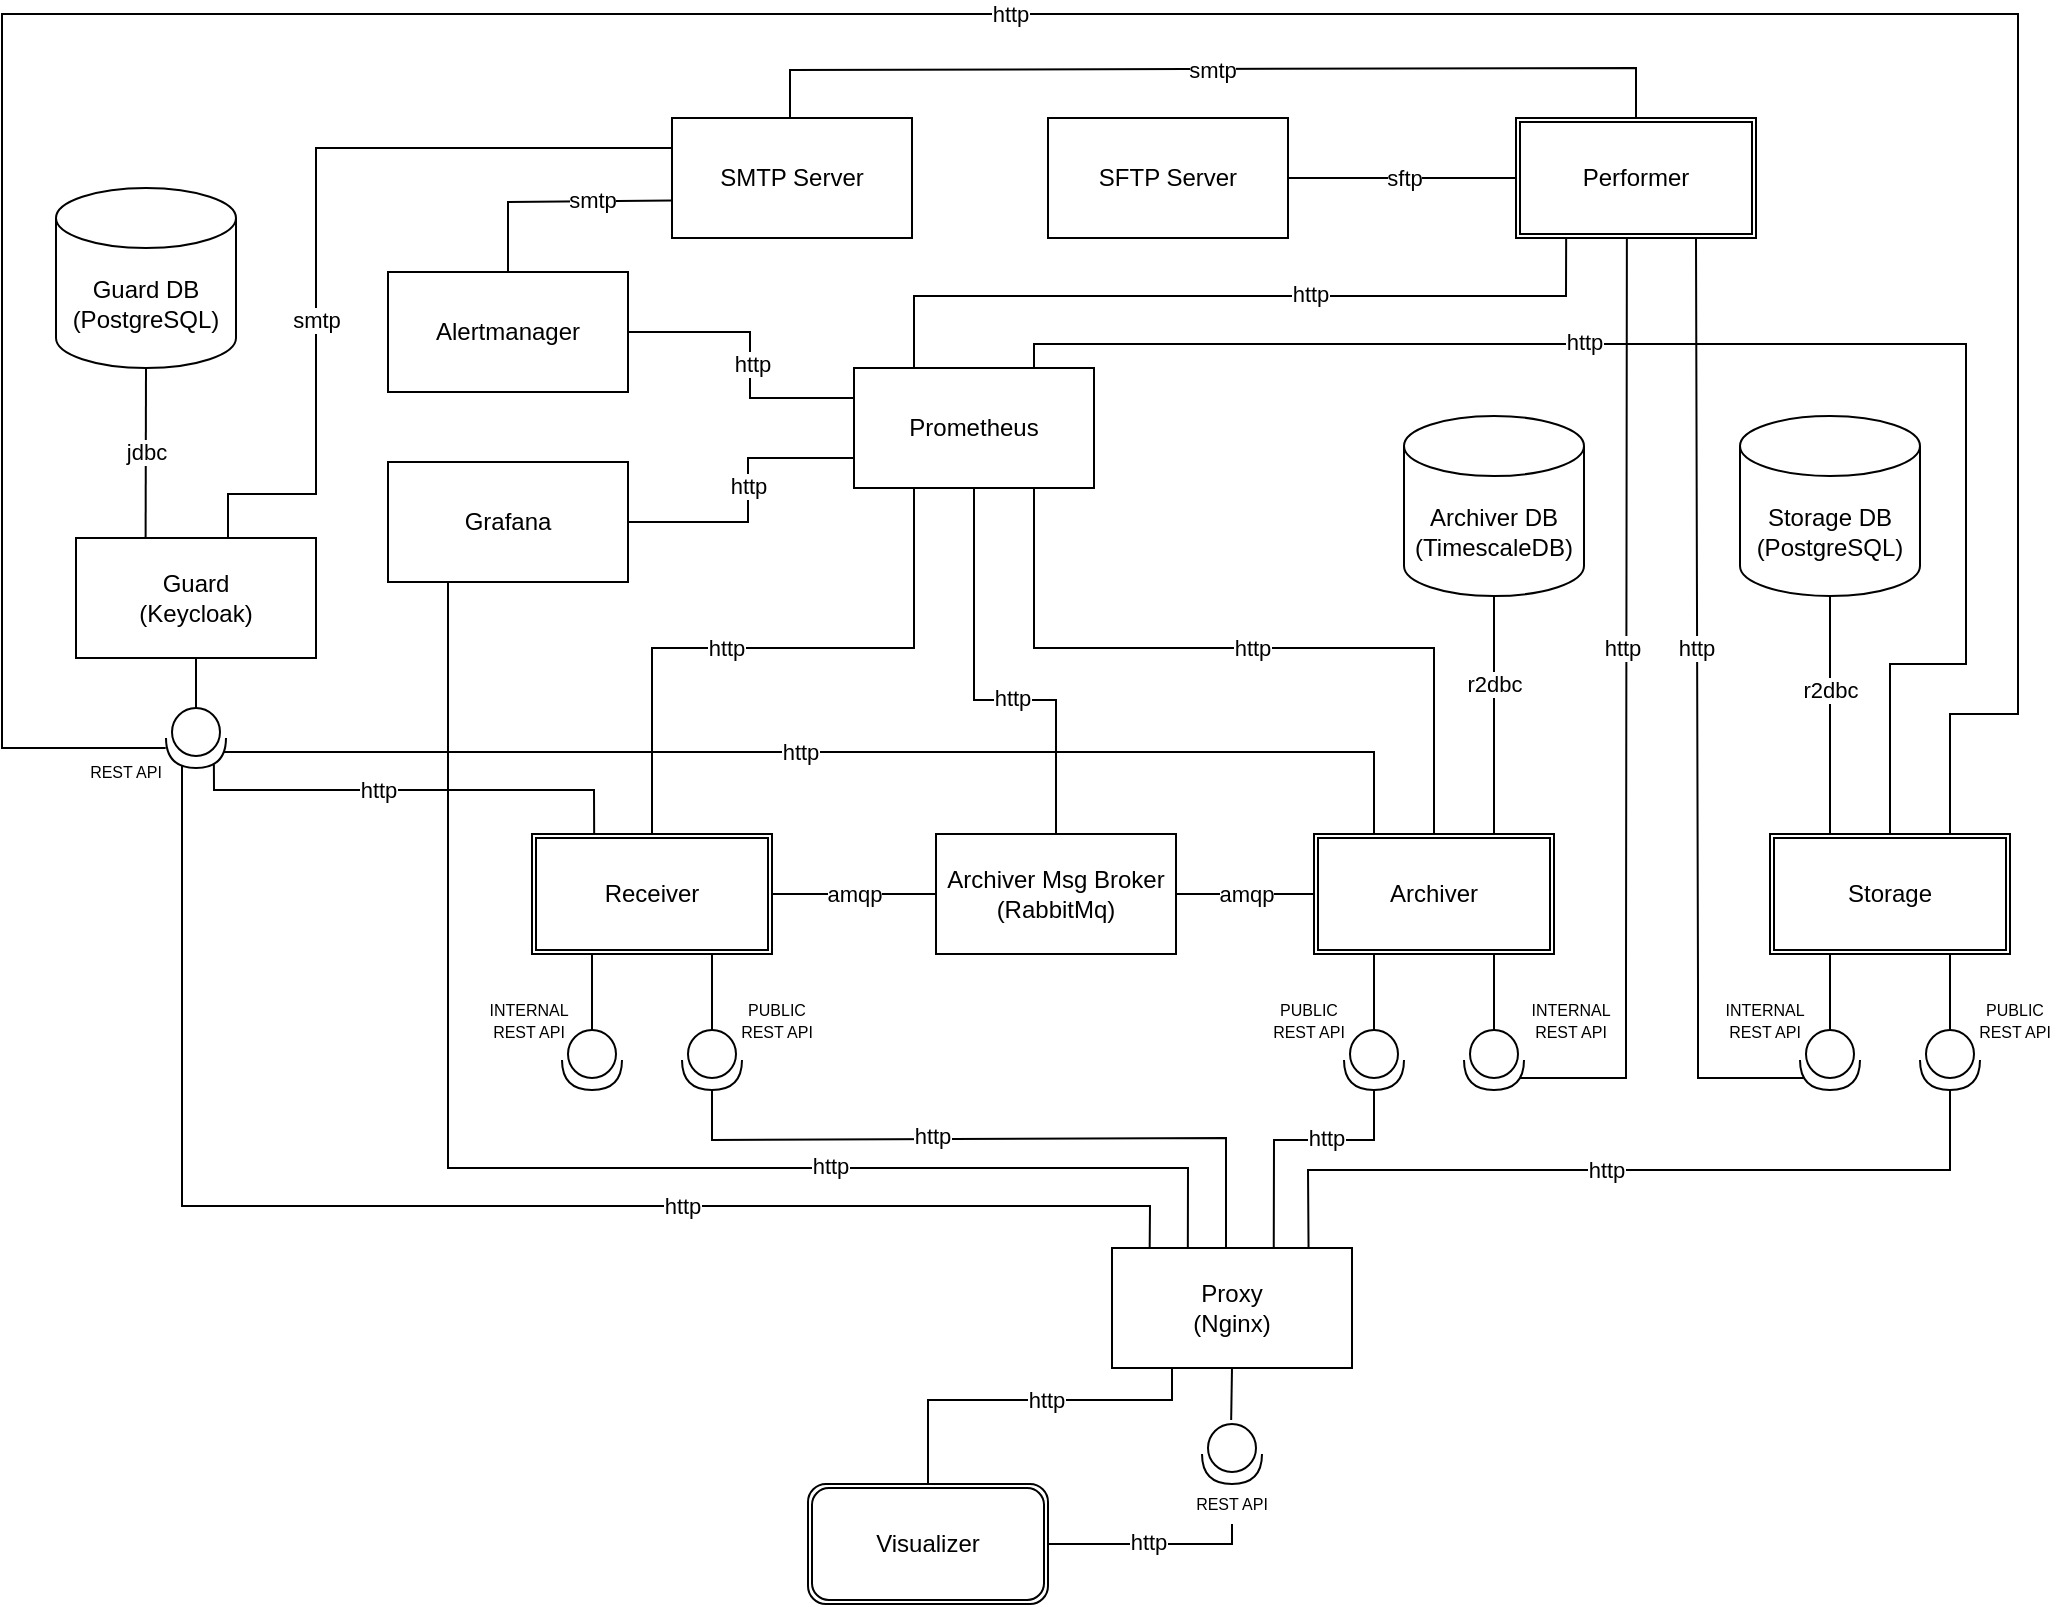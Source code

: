 <mxfile version="17.4.6" type="device"><diagram id="q4MyYRtbNlvQKskmFSps" name="Page-1"><mxGraphModel dx="1185" dy="521" grid="0" gridSize="10" guides="1" tooltips="1" connect="1" arrows="1" fold="1" page="0" pageScale="1" pageWidth="827" pageHeight="1169" math="0" shadow="0"><root><mxCell id="0"/><mxCell id="1" parent="0"/><mxCell id="O1g8SDWtbVqmOm_J9jOW-1" value="" style="rounded=0;whiteSpace=wrap;html=1;" parent="1" vertex="1"><mxGeometry x="82" y="505" width="120" height="60" as="geometry"/></mxCell><mxCell id="O1g8SDWtbVqmOm_J9jOW-2" value="" style="rounded=0;whiteSpace=wrap;html=1;" parent="1" vertex="1"><mxGeometry x="473" y="505" width="120" height="60" as="geometry"/></mxCell><mxCell id="O1g8SDWtbVqmOm_J9jOW-3" value="Prometheus" style="rounded=0;whiteSpace=wrap;html=1;" parent="1" vertex="1"><mxGeometry x="243" y="272" width="120" height="60" as="geometry"/></mxCell><mxCell id="O1g8SDWtbVqmOm_J9jOW-4" value="Grafana&lt;br&gt;" style="rounded=0;whiteSpace=wrap;html=1;" parent="1" vertex="1"><mxGeometry x="10" y="319" width="120" height="60" as="geometry"/></mxCell><mxCell id="O1g8SDWtbVqmOm_J9jOW-5" value="Archiver DB&lt;br&gt;(TimescaleDB)" style="shape=cylinder3;whiteSpace=wrap;html=1;boundedLbl=1;backgroundOutline=1;size=15;" parent="1" vertex="1"><mxGeometry x="518" y="296" width="90" height="90" as="geometry"/></mxCell><mxCell id="O1g8SDWtbVqmOm_J9jOW-6" value="Archiver Msg Broker&lt;br&gt;(RabbitMq)" style="rounded=0;whiteSpace=wrap;html=1;" parent="1" vertex="1"><mxGeometry x="284" y="505" width="120" height="60" as="geometry"/></mxCell><mxCell id="O1g8SDWtbVqmOm_J9jOW-14" value="amqp" style="endArrow=none;html=1;rounded=0;entryX=1;entryY=0.5;entryDx=0;entryDy=0;exitX=0;exitY=0.5;exitDx=0;exitDy=0;" parent="1" source="O1g8SDWtbVqmOm_J9jOW-6" target="O1g8SDWtbVqmOm_J9jOW-1" edge="1"><mxGeometry width="50" height="50" relative="1" as="geometry"><mxPoint x="253" y="503" as="sourcePoint"/><mxPoint x="303" y="453" as="targetPoint"/></mxGeometry></mxCell><mxCell id="O1g8SDWtbVqmOm_J9jOW-15" value="amqp&lt;br&gt;" style="endArrow=none;html=1;rounded=0;entryX=0;entryY=0.5;entryDx=0;entryDy=0;exitX=1;exitY=0.5;exitDx=0;exitDy=0;" parent="1" source="O1g8SDWtbVqmOm_J9jOW-6" target="O1g8SDWtbVqmOm_J9jOW-2" edge="1"><mxGeometry width="50" height="50" relative="1" as="geometry"><mxPoint x="253" y="503" as="sourcePoint"/><mxPoint x="303" y="453" as="targetPoint"/></mxGeometry></mxCell><mxCell id="O1g8SDWtbVqmOm_J9jOW-16" value="http&lt;br&gt;" style="endArrow=none;html=1;rounded=0;entryX=0.25;entryY=1;entryDx=0;entryDy=0;exitX=0.5;exitY=0;exitDx=0;exitDy=0;" parent="1" source="O1g8SDWtbVqmOm_J9jOW-1" target="O1g8SDWtbVqmOm_J9jOW-3" edge="1"><mxGeometry x="-0.148" width="50" height="50" relative="1" as="geometry"><mxPoint x="253" y="462" as="sourcePoint"/><mxPoint x="303" y="412" as="targetPoint"/><Array as="points"><mxPoint x="142" y="412"/><mxPoint x="273" y="412"/></Array><mxPoint as="offset"/></mxGeometry></mxCell><mxCell id="O1g8SDWtbVqmOm_J9jOW-17" value="" style="endArrow=none;html=1;rounded=0;entryX=0.75;entryY=1;entryDx=0;entryDy=0;exitX=0.5;exitY=0;exitDx=0;exitDy=0;" parent="1" source="O1g8SDWtbVqmOm_J9jOW-2" target="O1g8SDWtbVqmOm_J9jOW-3" edge="1"><mxGeometry width="50" height="50" relative="1" as="geometry"><mxPoint x="527" y="497" as="sourcePoint"/><mxPoint x="303" y="412" as="targetPoint"/><Array as="points"><mxPoint x="533" y="412"/><mxPoint x="333" y="412"/></Array></mxGeometry></mxCell><mxCell id="O1g8SDWtbVqmOm_J9jOW-20" value="http" style="edgeLabel;html=1;align=center;verticalAlign=middle;resizable=0;points=[];" parent="O1g8SDWtbVqmOm_J9jOW-17" vertex="1" connectable="0"><mxGeometry x="-0.188" y="-1" relative="1" as="geometry"><mxPoint x="-33" y="1" as="offset"/></mxGeometry></mxCell><mxCell id="O1g8SDWtbVqmOm_J9jOW-18" value="http&lt;br&gt;" style="endArrow=none;html=1;rounded=0;exitX=1;exitY=0.5;exitDx=0;exitDy=0;entryX=0;entryY=0.75;entryDx=0;entryDy=0;" parent="1" source="O1g8SDWtbVqmOm_J9jOW-4" target="O1g8SDWtbVqmOm_J9jOW-3" edge="1"><mxGeometry x="0.076" width="50" height="50" relative="1" as="geometry"><mxPoint x="144" y="347" as="sourcePoint"/><mxPoint x="242" y="347" as="targetPoint"/><Array as="points"><mxPoint x="190" y="349"/><mxPoint x="190" y="317"/></Array><mxPoint as="offset"/></mxGeometry></mxCell><mxCell id="O1g8SDWtbVqmOm_J9jOW-19" value="r2dbc" style="endArrow=none;html=1;rounded=0;exitX=0.5;exitY=1;exitDx=0;exitDy=0;exitPerimeter=0;entryX=0.75;entryY=0;entryDx=0;entryDy=0;" parent="1" source="O1g8SDWtbVqmOm_J9jOW-5" target="O1g8SDWtbVqmOm_J9jOW-2" edge="1"><mxGeometry x="-0.268" width="50" height="50" relative="1" as="geometry"><mxPoint x="558" y="382" as="sourcePoint"/><mxPoint x="564" y="485" as="targetPoint"/><mxPoint as="offset"/></mxGeometry></mxCell><mxCell id="O1g8SDWtbVqmOm_J9jOW-29" value="" style="shape=providedRequiredInterface;html=1;verticalLabelPosition=bottom;sketch=0;rotation=90;" parent="1" vertex="1"><mxGeometry x="157" y="603" width="30" height="30" as="geometry"/></mxCell><mxCell id="O1g8SDWtbVqmOm_J9jOW-30" value="" style="endArrow=none;html=1;rounded=0;entryX=0.75;entryY=1;entryDx=0;entryDy=0;exitX=0;exitY=0.5;exitDx=0;exitDy=0;exitPerimeter=0;" parent="1" source="O1g8SDWtbVqmOm_J9jOW-29" target="O1g8SDWtbVqmOm_J9jOW-1" edge="1"><mxGeometry width="50" height="50" relative="1" as="geometry"><mxPoint x="273" y="593" as="sourcePoint"/><mxPoint x="323" y="543" as="targetPoint"/></mxGeometry></mxCell><mxCell id="O1g8SDWtbVqmOm_J9jOW-32" value="" style="shape=providedRequiredInterface;html=1;verticalLabelPosition=bottom;sketch=0;rotation=90;" parent="1" vertex="1"><mxGeometry x="548" y="603" width="30" height="30" as="geometry"/></mxCell><mxCell id="O1g8SDWtbVqmOm_J9jOW-33" value="" style="endArrow=none;html=1;rounded=0;entryX=0.75;entryY=1;entryDx=0;entryDy=0;exitX=0;exitY=0.5;exitDx=0;exitDy=0;exitPerimeter=0;" parent="1" source="O1g8SDWtbVqmOm_J9jOW-32" target="O1g8SDWtbVqmOm_J9jOW-2" edge="1"><mxGeometry width="50" height="50" relative="1" as="geometry"><mxPoint x="273" y="583" as="sourcePoint"/><mxPoint x="323" y="533" as="targetPoint"/></mxGeometry></mxCell><mxCell id="78w0b9dnpDI5HIOCVDTg-1" value="" style="rounded=0;whiteSpace=wrap;html=1;" parent="1" vertex="1"><mxGeometry x="701" y="505" width="120" height="60" as="geometry"/></mxCell><mxCell id="78w0b9dnpDI5HIOCVDTg-2" value="" style="shape=providedRequiredInterface;html=1;verticalLabelPosition=bottom;sketch=0;rotation=90;" parent="1" vertex="1"><mxGeometry x="716" y="603" width="30" height="30" as="geometry"/></mxCell><mxCell id="78w0b9dnpDI5HIOCVDTg-4" value="" style="endArrow=none;html=1;rounded=0;exitX=0;exitY=0.5;exitDx=0;exitDy=0;exitPerimeter=0;entryX=0.25;entryY=1;entryDx=0;entryDy=0;" parent="1" source="78w0b9dnpDI5HIOCVDTg-2" target="78w0b9dnpDI5HIOCVDTg-1" edge="1"><mxGeometry width="50" height="50" relative="1" as="geometry"><mxPoint x="764" y="596" as="sourcePoint"/><mxPoint x="735" y="575" as="targetPoint"/></mxGeometry></mxCell><mxCell id="78w0b9dnpDI5HIOCVDTg-5" value="Storage DB&lt;br&gt;(PostgreSQL)" style="shape=cylinder3;whiteSpace=wrap;html=1;boundedLbl=1;backgroundOutline=1;size=15;" parent="1" vertex="1"><mxGeometry x="686" y="296" width="90" height="90" as="geometry"/></mxCell><mxCell id="78w0b9dnpDI5HIOCVDTg-6" value="r2dbc" style="endArrow=none;html=1;rounded=0;exitX=0.5;exitY=1;exitDx=0;exitDy=0;exitPerimeter=0;entryX=0.25;entryY=0;entryDx=0;entryDy=0;" parent="1" source="78w0b9dnpDI5HIOCVDTg-5" target="78w0b9dnpDI5HIOCVDTg-1" edge="1"><mxGeometry x="-0.21" width="50" height="50" relative="1" as="geometry"><mxPoint x="757.66" y="381.64" as="sourcePoint"/><mxPoint x="758" y="486" as="targetPoint"/><mxPoint as="offset"/></mxGeometry></mxCell><mxCell id="78w0b9dnpDI5HIOCVDTg-7" value="" style="endArrow=none;html=1;rounded=0;entryX=0.75;entryY=0;entryDx=0;entryDy=0;exitX=0.5;exitY=0;exitDx=0;exitDy=0;" parent="1" source="78w0b9dnpDI5HIOCVDTg-1" target="O1g8SDWtbVqmOm_J9jOW-3" edge="1"><mxGeometry width="50" height="50" relative="1" as="geometry"><mxPoint x="761" y="492" as="sourcePoint"/><mxPoint x="423" y="336" as="targetPoint"/><Array as="points"><mxPoint x="761" y="420"/><mxPoint x="799" y="420"/><mxPoint x="799" y="260"/><mxPoint x="333" y="260"/></Array></mxGeometry></mxCell><mxCell id="78w0b9dnpDI5HIOCVDTg-8" value="http" style="edgeLabel;html=1;align=center;verticalAlign=middle;resizable=0;points=[];" parent="78w0b9dnpDI5HIOCVDTg-7" vertex="1" connectable="0"><mxGeometry x="-0.188" y="-1" relative="1" as="geometry"><mxPoint x="-165" as="offset"/></mxGeometry></mxCell><mxCell id="78w0b9dnpDI5HIOCVDTg-9" value="Proxy&lt;br&gt;(Nginx)" style="rounded=0;whiteSpace=wrap;html=1;" parent="1" vertex="1"><mxGeometry x="372" y="712" width="120" height="60" as="geometry"/></mxCell><mxCell id="78w0b9dnpDI5HIOCVDTg-13" value="" style="shape=providedRequiredInterface;html=1;verticalLabelPosition=bottom;sketch=0;rotation=90;" parent="1" vertex="1"><mxGeometry x="417" y="800" width="30" height="30" as="geometry"/></mxCell><mxCell id="78w0b9dnpDI5HIOCVDTg-14" value="&lt;font style=&quot;font-size: 8px&quot;&gt;REST API&lt;/font&gt;" style="text;html=1;strokeColor=none;fillColor=none;align=center;verticalAlign=middle;whiteSpace=wrap;rounded=0;fontSize=9;" parent="1" vertex="1"><mxGeometry x="402" y="830" width="60" height="20" as="geometry"/></mxCell><mxCell id="78w0b9dnpDI5HIOCVDTg-16" value="" style="endArrow=none;html=1;rounded=0;exitX=0;exitY=0.5;exitDx=0;exitDy=0;exitPerimeter=0;entryX=0.5;entryY=1;entryDx=0;entryDy=0;" parent="1" target="78w0b9dnpDI5HIOCVDTg-9" edge="1"><mxGeometry width="50" height="50" relative="1" as="geometry"><mxPoint x="431.58" y="798" as="sourcePoint"/><mxPoint x="432" y="773" as="targetPoint"/></mxGeometry></mxCell><mxCell id="78w0b9dnpDI5HIOCVDTg-17" value="" style="endArrow=none;html=1;rounded=0;entryX=0.25;entryY=1;entryDx=0;entryDy=0;exitX=0.316;exitY=0.001;exitDx=0;exitDy=0;exitPerimeter=0;" parent="1" source="78w0b9dnpDI5HIOCVDTg-9" target="O1g8SDWtbVqmOm_J9jOW-4" edge="1"><mxGeometry width="50" height="50" relative="1" as="geometry"><mxPoint x="412" y="670" as="sourcePoint"/><mxPoint x="61" y="384" as="targetPoint"/><Array as="points"><mxPoint x="410" y="672"/><mxPoint x="40" y="672"/></Array></mxGeometry></mxCell><mxCell id="78w0b9dnpDI5HIOCVDTg-19" value="" style="endArrow=none;html=1;rounded=0;exitX=0.674;exitY=0;exitDx=0;exitDy=0;exitPerimeter=0;entryX=1;entryY=0.5;entryDx=0;entryDy=0;entryPerimeter=0;" parent="1" source="78w0b9dnpDI5HIOCVDTg-9" target="WtUeVT13uy6ywn3MEOam-31" edge="1"><mxGeometry width="50" height="50" relative="1" as="geometry"><mxPoint x="423" y="632" as="sourcePoint"/><mxPoint x="533" y="633" as="targetPoint"/><Array as="points"><mxPoint x="453" y="658"/><mxPoint x="503" y="658"/></Array></mxGeometry></mxCell><mxCell id="78w0b9dnpDI5HIOCVDTg-20" value="" style="endArrow=none;html=1;rounded=0;exitX=1;exitY=0.5;exitDx=0;exitDy=0;exitPerimeter=0;entryX=0.475;entryY=0.001;entryDx=0;entryDy=0;entryPerimeter=0;" parent="1" source="O1g8SDWtbVqmOm_J9jOW-29" target="78w0b9dnpDI5HIOCVDTg-9" edge="1"><mxGeometry width="50" height="50" relative="1" as="geometry"><mxPoint x="423" y="632" as="sourcePoint"/><mxPoint x="431" y="705" as="targetPoint"/><Array as="points"><mxPoint x="172" y="658"/><mxPoint x="429" y="657"/></Array></mxGeometry></mxCell><mxCell id="78w0b9dnpDI5HIOCVDTg-21" value="" style="endArrow=none;html=1;rounded=0;exitX=0.819;exitY=0;exitDx=0;exitDy=0;exitPerimeter=0;entryX=1;entryY=0.5;entryDx=0;entryDy=0;entryPerimeter=0;" parent="1" source="78w0b9dnpDI5HIOCVDTg-9" target="WtUeVT13uy6ywn3MEOam-27" edge="1"><mxGeometry width="50" height="50" relative="1" as="geometry"><mxPoint x="423" y="632" as="sourcePoint"/><mxPoint x="789" y="668" as="targetPoint"/><Array as="points"><mxPoint x="470" y="673"/><mxPoint x="791" y="673"/></Array></mxGeometry></mxCell><mxCell id="78w0b9dnpDI5HIOCVDTg-22" value="http" style="edgeLabel;html=1;align=center;verticalAlign=middle;resizable=0;points=[];" parent="1" vertex="1" connectable="0"><mxGeometry x="231.0" y="671" as="geometry"/></mxCell><mxCell id="78w0b9dnpDI5HIOCVDTg-24" value="http" style="edgeLabel;html=1;align=center;verticalAlign=middle;resizable=0;points=[];" parent="1" vertex="1" connectable="0"><mxGeometry x="234.0" y="679" as="geometry"><mxPoint x="48" y="-23" as="offset"/></mxGeometry></mxCell><mxCell id="78w0b9dnpDI5HIOCVDTg-25" value="http" style="edgeLabel;html=1;align=center;verticalAlign=middle;resizable=0;points=[];" parent="1" vertex="1" connectable="0"><mxGeometry x="623.0" y="665" as="geometry"><mxPoint x="-4" y="8" as="offset"/></mxGeometry></mxCell><mxCell id="78w0b9dnpDI5HIOCVDTg-26" value="http" style="edgeLabel;html=1;align=center;verticalAlign=middle;resizable=0;points=[];" parent="1" vertex="1" connectable="0"><mxGeometry x="479.0" y="657" as="geometry"/></mxCell><mxCell id="Tt6cg2ZCRKMuCQeW831b-1" value="" style="rounded=0;whiteSpace=wrap;html=1;" parent="1" vertex="1"><mxGeometry x="574" y="147" width="120" height="60" as="geometry"/></mxCell><mxCell id="Tt6cg2ZCRKMuCQeW831b-2" value="SFTP Server" style="rounded=0;whiteSpace=wrap;html=1;" parent="1" vertex="1"><mxGeometry x="340" y="147" width="120" height="60" as="geometry"/></mxCell><mxCell id="Tt6cg2ZCRKMuCQeW831b-3" value="" style="endArrow=none;html=1;rounded=0;exitX=0.798;exitY=0.066;exitDx=0;exitDy=0;exitPerimeter=0;entryX=0.462;entryY=0.994;entryDx=0;entryDy=0;entryPerimeter=0;" parent="1" source="O1g8SDWtbVqmOm_J9jOW-32" target="Tt6cg2ZCRKMuCQeW831b-1" edge="1"><mxGeometry width="50" height="50" relative="1" as="geometry"><mxPoint x="609" y="474" as="sourcePoint"/><mxPoint x="629" y="208" as="targetPoint"/><Array as="points"><mxPoint x="629" y="627"/><mxPoint x="629" y="575"/></Array></mxGeometry></mxCell><mxCell id="Tt6cg2ZCRKMuCQeW831b-4" value="" style="endArrow=none;html=1;rounded=0;exitX=0.798;exitY=0.936;exitDx=0;exitDy=0;exitPerimeter=0;entryX=0.75;entryY=1;entryDx=0;entryDy=0;" parent="1" source="78w0b9dnpDI5HIOCVDTg-2" target="Tt6cg2ZCRKMuCQeW831b-1" edge="1"><mxGeometry width="50" height="50" relative="1" as="geometry"><mxPoint x="740" y="575" as="sourcePoint"/><mxPoint x="665" y="218" as="targetPoint"/><Array as="points"><mxPoint x="665" y="627"/><mxPoint x="665" y="581"/></Array></mxGeometry></mxCell><mxCell id="Tt6cg2ZCRKMuCQeW831b-5" value="http" style="edgeLabel;html=1;align=center;verticalAlign=middle;resizable=0;points=[];" parent="1" vertex="1" connectable="0"><mxGeometry x="627.0" y="412.0" as="geometry"/></mxCell><mxCell id="Tt6cg2ZCRKMuCQeW831b-6" value="http" style="edgeLabel;html=1;align=center;verticalAlign=middle;resizable=0;points=[];" parent="1" vertex="1" connectable="0"><mxGeometry x="664.0" y="412.0" as="geometry"/></mxCell><mxCell id="Tt6cg2ZCRKMuCQeW831b-7" value="" style="endArrow=none;html=1;rounded=0;exitX=0.25;exitY=0;exitDx=0;exitDy=0;entryX=0.209;entryY=0.996;entryDx=0;entryDy=0;entryPerimeter=0;" parent="1" source="O1g8SDWtbVqmOm_J9jOW-3" target="Tt6cg2ZCRKMuCQeW831b-1" edge="1"><mxGeometry width="50" height="50" relative="1" as="geometry"><mxPoint x="425" y="389" as="sourcePoint"/><mxPoint x="599" y="208" as="targetPoint"/><Array as="points"><mxPoint x="273" y="236"/><mxPoint x="518" y="236"/><mxPoint x="599" y="236"/></Array></mxGeometry></mxCell><mxCell id="Tt6cg2ZCRKMuCQeW831b-8" value="" style="endArrow=none;html=1;rounded=0;exitX=1;exitY=0.5;exitDx=0;exitDy=0;entryX=0;entryY=0.5;entryDx=0;entryDy=0;" parent="1" source="Tt6cg2ZCRKMuCQeW831b-2" target="Tt6cg2ZCRKMuCQeW831b-1" edge="1"><mxGeometry width="50" height="50" relative="1" as="geometry"><mxPoint x="572" y="272" as="sourcePoint"/><mxPoint x="622" y="222" as="targetPoint"/></mxGeometry></mxCell><mxCell id="Tt6cg2ZCRKMuCQeW831b-9" value="http" style="edgeLabel;html=1;align=center;verticalAlign=middle;resizable=0;points=[];" parent="1" vertex="1" connectable="0"><mxGeometry x="652.0" y="419.0" as="geometry"><mxPoint x="-181" y="-184" as="offset"/></mxGeometry></mxCell><mxCell id="Tt6cg2ZCRKMuCQeW831b-10" value="sftp" style="edgeLabel;html=1;align=center;verticalAlign=middle;resizable=0;points=[];" parent="1" vertex="1" connectable="0"><mxGeometry x="518.0" y="177.0" as="geometry"/></mxCell><mxCell id="5tpoPOeg3teXWcjxgs0v-1" value="SMTP Server" style="rounded=0;whiteSpace=wrap;html=1;" parent="1" vertex="1"><mxGeometry x="152" y="147" width="120" height="60" as="geometry"/></mxCell><mxCell id="5tpoPOeg3teXWcjxgs0v-2" value="Alertmanager" style="rounded=0;whiteSpace=wrap;html=1;" parent="1" vertex="1"><mxGeometry x="10" y="224" width="120" height="60" as="geometry"/></mxCell><mxCell id="5tpoPOeg3teXWcjxgs0v-4" value="http&lt;br&gt;" style="endArrow=none;html=1;rounded=0;exitX=1;exitY=0.5;exitDx=0;exitDy=0;entryX=0;entryY=0.25;entryDx=0;entryDy=0;" parent="1" source="5tpoPOeg3teXWcjxgs0v-2" target="O1g8SDWtbVqmOm_J9jOW-3" edge="1"><mxGeometry x="0.053" y="1" width="50" height="50" relative="1" as="geometry"><mxPoint x="140" y="281" as="sourcePoint"/><mxPoint x="253" y="249" as="targetPoint"/><Array as="points"><mxPoint x="191" y="254"/><mxPoint x="191" y="287"/></Array><mxPoint as="offset"/></mxGeometry></mxCell><mxCell id="5tpoPOeg3teXWcjxgs0v-5" value="smtp" style="endArrow=none;html=1;rounded=0;exitX=0.5;exitY=0;exitDx=0;exitDy=0;entryX=0.001;entryY=0.687;entryDx=0;entryDy=0;entryPerimeter=0;" parent="1" source="5tpoPOeg3teXWcjxgs0v-2" target="5tpoPOeg3teXWcjxgs0v-1" edge="1"><mxGeometry x="0.319" y="1" width="50" height="50" relative="1" as="geometry"><mxPoint x="140" y="258" as="sourcePoint"/><mxPoint x="253" y="297" as="targetPoint"/><Array as="points"><mxPoint x="70" y="189"/></Array><mxPoint as="offset"/></mxGeometry></mxCell><mxCell id="5tpoPOeg3teXWcjxgs0v-8" value="http&lt;br&gt;" style="endArrow=none;html=1;rounded=0;exitX=1;exitY=0.5;exitDx=0;exitDy=0;entryX=0.5;entryY=1;entryDx=0;entryDy=0;" parent="1" source="5tpoPOeg3teXWcjxgs0v-9" target="78w0b9dnpDI5HIOCVDTg-14" edge="1"><mxGeometry x="-0.02" y="1" width="50" height="50" relative="1" as="geometry"><mxPoint x="367" y="886" as="sourcePoint"/><mxPoint x="480" y="854" as="targetPoint"/><Array as="points"><mxPoint x="432" y="860"/></Array><mxPoint as="offset"/></mxGeometry></mxCell><mxCell id="5tpoPOeg3teXWcjxgs0v-9" value="" style="rounded=1;whiteSpace=wrap;html=1;" parent="1" vertex="1"><mxGeometry x="220" y="830" width="120" height="60" as="geometry"/></mxCell><mxCell id="5tpoPOeg3teXWcjxgs0v-10" value="http&lt;br&gt;" style="endArrow=none;html=1;rounded=0;exitX=0.5;exitY=0;exitDx=0;exitDy=0;entryX=0.25;entryY=1;entryDx=0;entryDy=0;" parent="1" source="5tpoPOeg3teXWcjxgs0v-9" target="78w0b9dnpDI5HIOCVDTg-9" edge="1"><mxGeometry x="0.116" width="50" height="50" relative="1" as="geometry"><mxPoint x="350" y="897" as="sourcePoint"/><mxPoint x="442" y="860" as="targetPoint"/><Array as="points"><mxPoint x="280" y="807"/><mxPoint x="280" y="788"/><mxPoint x="402" y="788"/></Array><mxPoint as="offset"/></mxGeometry></mxCell><mxCell id="txfHdBKMnC7G3DdRgFLA-1" value="smtp" style="endArrow=none;html=1;rounded=0;exitX=0.5;exitY=0;exitDx=0;exitDy=0;entryX=0.5;entryY=0;entryDx=0;entryDy=0;" parent="1" target="Tt6cg2ZCRKMuCQeW831b-1" edge="1"><mxGeometry x="-0.002" width="50" height="50" relative="1" as="geometry"><mxPoint x="211" y="147" as="sourcePoint"/><mxPoint x="627" y="106" as="targetPoint"/><Array as="points"><mxPoint x="211" y="123"/><mxPoint x="634" y="122"/></Array><mxPoint as="offset"/></mxGeometry></mxCell><mxCell id="aOkl5lYOsfKJMygprfqB-1" value="Guard&lt;br&gt;(Keycloak)" style="rounded=0;whiteSpace=wrap;html=1;" parent="1" vertex="1"><mxGeometry x="-146" y="357" width="120" height="60" as="geometry"/></mxCell><mxCell id="aOkl5lYOsfKJMygprfqB-3" value="Guard DB&lt;br&gt;(PostgreSQL)" style="shape=cylinder3;whiteSpace=wrap;html=1;boundedLbl=1;backgroundOutline=1;size=15;" parent="1" vertex="1"><mxGeometry x="-156" y="182" width="90" height="90" as="geometry"/></mxCell><mxCell id="aOkl5lYOsfKJMygprfqB-5" value="jdbc" style="endArrow=none;html=1;rounded=0;exitX=0.5;exitY=1;exitDx=0;exitDy=0;exitPerimeter=0;entryX=0.29;entryY=0;entryDx=0;entryDy=0;entryPerimeter=0;" parent="1" source="aOkl5lYOsfKJMygprfqB-3" target="aOkl5lYOsfKJMygprfqB-1" edge="1"><mxGeometry width="50" height="50" relative="1" as="geometry"><mxPoint x="-109" y="532.0" as="sourcePoint"/><mxPoint x="-109" y="596" as="targetPoint"/></mxGeometry></mxCell><mxCell id="aOkl5lYOsfKJMygprfqB-6" value="" style="endArrow=none;html=1;rounded=0;exitX=0.157;exitY=-0.002;exitDx=0;exitDy=0;exitPerimeter=0;" parent="1" source="78w0b9dnpDI5HIOCVDTg-9" edge="1"><mxGeometry width="50" height="50" relative="1" as="geometry"><mxPoint x="391" y="711" as="sourcePoint"/><mxPoint x="-93" y="471" as="targetPoint"/><Array as="points"><mxPoint x="391" y="691"/><mxPoint x="-93" y="691"/></Array></mxGeometry></mxCell><mxCell id="aOkl5lYOsfKJMygprfqB-8" value="http" style="edgeLabel;html=1;align=center;verticalAlign=middle;resizable=0;points=[];" parent="1" vertex="1" connectable="0"><mxGeometry x="157.0" y="691" as="geometry"/></mxCell><mxCell id="WtUeVT13uy6ywn3MEOam-3" value="http" style="endArrow=none;html=1;rounded=0;exitX=0.25;exitY=0;exitDx=0;exitDy=0;entryX=0.733;entryY=0.037;entryDx=0;entryDy=0;entryPerimeter=0;" parent="1" source="O1g8SDWtbVqmOm_J9jOW-2" target="WtUeVT13uy6ywn3MEOam-10" edge="1"><mxGeometry x="0.065" width="50" height="50" relative="1" as="geometry"><mxPoint x="92" y="538.0" as="sourcePoint"/><mxPoint x="-62" y="487" as="targetPoint"/><Array as="points"><mxPoint x="503" y="464"/></Array><mxPoint as="offset"/></mxGeometry></mxCell><mxCell id="WtUeVT13uy6ywn3MEOam-4" value="http" style="endArrow=none;html=1;rounded=0;exitX=0.75;exitY=0;exitDx=0;exitDy=0;entryX=0.668;entryY=1.005;entryDx=0;entryDy=0;entryPerimeter=0;" parent="1" source="78w0b9dnpDI5HIOCVDTg-1" target="WtUeVT13uy6ywn3MEOam-10" edge="1"><mxGeometry x="-0.002" width="50" height="50" relative="1" as="geometry"><mxPoint x="481" y="486" as="sourcePoint"/><mxPoint x="-45" y="610" as="targetPoint"/><Array as="points"><mxPoint x="791" y="445"/><mxPoint x="825" y="445"/><mxPoint x="825" y="95"/><mxPoint x="-183" y="95"/><mxPoint x="-183" y="462"/></Array><mxPoint as="offset"/></mxGeometry></mxCell><mxCell id="WtUeVT13uy6ywn3MEOam-7" value="smtp" style="endArrow=none;html=1;rounded=0;entryX=0;entryY=0.25;entryDx=0;entryDy=0;" parent="1" target="5tpoPOeg3teXWcjxgs0v-1" edge="1"><mxGeometry x="-0.266" width="50" height="50" relative="1" as="geometry"><mxPoint x="-70" y="357" as="sourcePoint"/><mxPoint x="357.0" y="412" as="targetPoint"/><Array as="points"><mxPoint x="-70" y="335"/><mxPoint x="-26" y="335"/><mxPoint x="-26" y="162"/></Array><mxPoint as="offset"/></mxGeometry></mxCell><mxCell id="WtUeVT13uy6ywn3MEOam-9" value="" style="endArrow=none;html=1;rounded=0;entryX=0.5;entryY=1;entryDx=0;entryDy=0;exitX=0;exitY=0.5;exitDx=0;exitDy=0;exitPerimeter=0;" parent="1" source="WtUeVT13uy6ywn3MEOam-10" target="aOkl5lYOsfKJMygprfqB-1" edge="1"><mxGeometry width="50" height="50" relative="1" as="geometry"><mxPoint x="-90.09" y="444" as="sourcePoint"/><mxPoint x="-90.09" y="417" as="targetPoint"/></mxGeometry></mxCell><mxCell id="WtUeVT13uy6ywn3MEOam-10" value="" style="shape=providedRequiredInterface;html=1;verticalLabelPosition=bottom;sketch=0;rotation=90;" parent="1" vertex="1"><mxGeometry x="-101" y="442" width="30" height="30" as="geometry"/></mxCell><mxCell id="WtUeVT13uy6ywn3MEOam-11" value="&lt;font style=&quot;font-size: 8px&quot;&gt;REST API&lt;/font&gt;" style="text;html=1;strokeColor=none;fillColor=none;align=center;verticalAlign=middle;whiteSpace=wrap;rounded=0;fontSize=9;" parent="1" vertex="1"><mxGeometry x="-151" y="465" width="60" height="17" as="geometry"/></mxCell><mxCell id="WtUeVT13uy6ywn3MEOam-14" value="http&lt;br&gt;" style="endArrow=none;html=1;rounded=0;entryX=0.259;entryY=0.002;entryDx=0;entryDy=0;exitX=0.94;exitY=0.202;exitDx=0;exitDy=0;exitPerimeter=0;entryPerimeter=0;" parent="1" source="WtUeVT13uy6ywn3MEOam-10" target="O1g8SDWtbVqmOm_J9jOW-1" edge="1"><mxGeometry x="-0.157" width="50" height="50" relative="1" as="geometry"><mxPoint x="-72" y="502" as="sourcePoint"/><mxPoint x="65" y="515.0" as="targetPoint"/><Array as="points"><mxPoint x="-77" y="483"/><mxPoint x="113" y="483"/></Array><mxPoint as="offset"/></mxGeometry></mxCell><mxCell id="WtUeVT13uy6ywn3MEOam-22" value="Receiver" style="rounded=0;whiteSpace=wrap;html=1;" parent="1" vertex="1"><mxGeometry x="84" y="507" width="116" height="56" as="geometry"/></mxCell><mxCell id="WtUeVT13uy6ywn3MEOam-23" value="Archiver" style="rounded=0;whiteSpace=wrap;html=1;" parent="1" vertex="1"><mxGeometry x="475" y="507" width="116" height="56" as="geometry"/></mxCell><mxCell id="WtUeVT13uy6ywn3MEOam-24" value="Storage" style="rounded=0;whiteSpace=wrap;html=1;" parent="1" vertex="1"><mxGeometry x="703" y="507" width="116" height="56" as="geometry"/></mxCell><mxCell id="WtUeVT13uy6ywn3MEOam-25" value="Performer" style="rounded=0;whiteSpace=wrap;html=1;" parent="1" vertex="1"><mxGeometry x="576" y="149" width="116" height="56" as="geometry"/></mxCell><mxCell id="WtUeVT13uy6ywn3MEOam-26" value="Visualizer" style="rounded=1;whiteSpace=wrap;html=1;" parent="1" vertex="1"><mxGeometry x="222" y="832" width="116" height="56" as="geometry"/></mxCell><mxCell id="WtUeVT13uy6ywn3MEOam-27" value="" style="shape=providedRequiredInterface;html=1;verticalLabelPosition=bottom;sketch=0;rotation=90;" parent="1" vertex="1"><mxGeometry x="776" y="603" width="30" height="30" as="geometry"/></mxCell><mxCell id="WtUeVT13uy6ywn3MEOam-28" value="" style="endArrow=none;html=1;rounded=0;entryX=0.75;entryY=1;entryDx=0;entryDy=0;" parent="1" target="78w0b9dnpDI5HIOCVDTg-1" edge="1"><mxGeometry width="50" height="50" relative="1" as="geometry"><mxPoint x="791" y="603" as="sourcePoint"/><mxPoint x="790" y="573" as="targetPoint"/></mxGeometry></mxCell><mxCell id="WtUeVT13uy6ywn3MEOam-29" value="&lt;font style=&quot;font-size: 8px&quot;&gt;PUBLIC REST API&lt;/font&gt;" style="text;html=1;strokeColor=none;fillColor=none;align=center;verticalAlign=middle;whiteSpace=wrap;rounded=0;fontSize=9;" parent="1" vertex="1"><mxGeometry x="800" y="588" width="47" height="20" as="geometry"/></mxCell><mxCell id="WtUeVT13uy6ywn3MEOam-30" value="&lt;font style=&quot;font-size: 8px&quot;&gt;INTERNAL REST API&lt;/font&gt;" style="text;html=1;strokeColor=none;fillColor=none;align=center;verticalAlign=middle;whiteSpace=wrap;rounded=0;fontSize=9;" parent="1" vertex="1"><mxGeometry x="675" y="588" width="47" height="20" as="geometry"/></mxCell><mxCell id="WtUeVT13uy6ywn3MEOam-31" value="" style="shape=providedRequiredInterface;html=1;verticalLabelPosition=bottom;sketch=0;rotation=90;" parent="1" vertex="1"><mxGeometry x="488" y="603" width="30" height="30" as="geometry"/></mxCell><mxCell id="WtUeVT13uy6ywn3MEOam-32" value="" style="endArrow=none;html=1;rounded=0;entryX=0.25;entryY=1;entryDx=0;entryDy=0;exitX=0;exitY=0.5;exitDx=0;exitDy=0;exitPerimeter=0;" parent="1" source="WtUeVT13uy6ywn3MEOam-31" target="O1g8SDWtbVqmOm_J9jOW-2" edge="1"><mxGeometry width="50" height="50" relative="1" as="geometry"><mxPoint x="503" y="605" as="sourcePoint"/><mxPoint x="508" y="570" as="targetPoint"/></mxGeometry></mxCell><mxCell id="WtUeVT13uy6ywn3MEOam-33" value="&lt;font style=&quot;font-size: 8px&quot;&gt;PUBLIC REST API&lt;/font&gt;" style="text;html=1;strokeColor=none;fillColor=none;align=center;verticalAlign=middle;whiteSpace=wrap;rounded=0;fontSize=9;" parent="1" vertex="1"><mxGeometry x="447" y="588" width="47" height="20" as="geometry"/></mxCell><mxCell id="WtUeVT13uy6ywn3MEOam-34" value="&lt;font style=&quot;font-size: 8px&quot;&gt;INTERNAL REST API&lt;/font&gt;" style="text;html=1;strokeColor=none;fillColor=none;align=center;verticalAlign=middle;whiteSpace=wrap;rounded=0;fontSize=9;" parent="1" vertex="1"><mxGeometry x="57" y="588" width="47" height="20" as="geometry"/></mxCell><mxCell id="WtUeVT13uy6ywn3MEOam-35" value="&lt;font style=&quot;font-size: 8px&quot;&gt;PUBLIC REST API&lt;/font&gt;" style="text;html=1;strokeColor=none;fillColor=none;align=center;verticalAlign=middle;whiteSpace=wrap;rounded=0;fontSize=9;" parent="1" vertex="1"><mxGeometry x="181" y="588" width="47" height="20" as="geometry"/></mxCell><mxCell id="WtUeVT13uy6ywn3MEOam-36" value="" style="endArrow=none;html=1;rounded=0;entryX=0.25;entryY=1;entryDx=0;entryDy=0;exitX=0;exitY=0.5;exitDx=0;exitDy=0;exitPerimeter=0;" parent="1" source="WtUeVT13uy6ywn3MEOam-37" target="O1g8SDWtbVqmOm_J9jOW-1" edge="1"><mxGeometry width="50" height="50" relative="1" as="geometry"><mxPoint x="111" y="608" as="sourcePoint"/><mxPoint x="114" y="570.0" as="targetPoint"/></mxGeometry></mxCell><mxCell id="WtUeVT13uy6ywn3MEOam-37" value="" style="shape=providedRequiredInterface;html=1;verticalLabelPosition=bottom;sketch=0;rotation=90;" parent="1" vertex="1"><mxGeometry x="97" y="603" width="30" height="30" as="geometry"/></mxCell><mxCell id="WtUeVT13uy6ywn3MEOam-38" value="&lt;font style=&quot;font-size: 8px&quot;&gt;INTERNAL REST API&lt;/font&gt;" style="text;html=1;strokeColor=none;fillColor=none;align=center;verticalAlign=middle;whiteSpace=wrap;rounded=0;fontSize=9;" parent="1" vertex="1"><mxGeometry x="578" y="588" width="47" height="20" as="geometry"/></mxCell><mxCell id="7U4Bts7TWqEEBFTJnux5-1" value="" style="endArrow=none;html=1;rounded=0;entryX=0.5;entryY=1;entryDx=0;entryDy=0;exitX=0.5;exitY=0;exitDx=0;exitDy=0;" edge="1" parent="1" source="O1g8SDWtbVqmOm_J9jOW-6" target="O1g8SDWtbVqmOm_J9jOW-3"><mxGeometry width="50" height="50" relative="1" as="geometry"><mxPoint x="500" y="523" as="sourcePoint"/><mxPoint x="300" y="350" as="targetPoint"/><Array as="points"><mxPoint x="344" y="438"/><mxPoint x="303" y="438"/></Array></mxGeometry></mxCell><mxCell id="7U4Bts7TWqEEBFTJnux5-2" value="http" style="edgeLabel;html=1;align=center;verticalAlign=middle;resizable=0;points=[];" vertex="1" connectable="0" parent="7U4Bts7TWqEEBFTJnux5-1"><mxGeometry x="-0.188" y="-1" relative="1" as="geometry"><mxPoint x="-2" as="offset"/></mxGeometry></mxCell></root></mxGraphModel></diagram></mxfile>